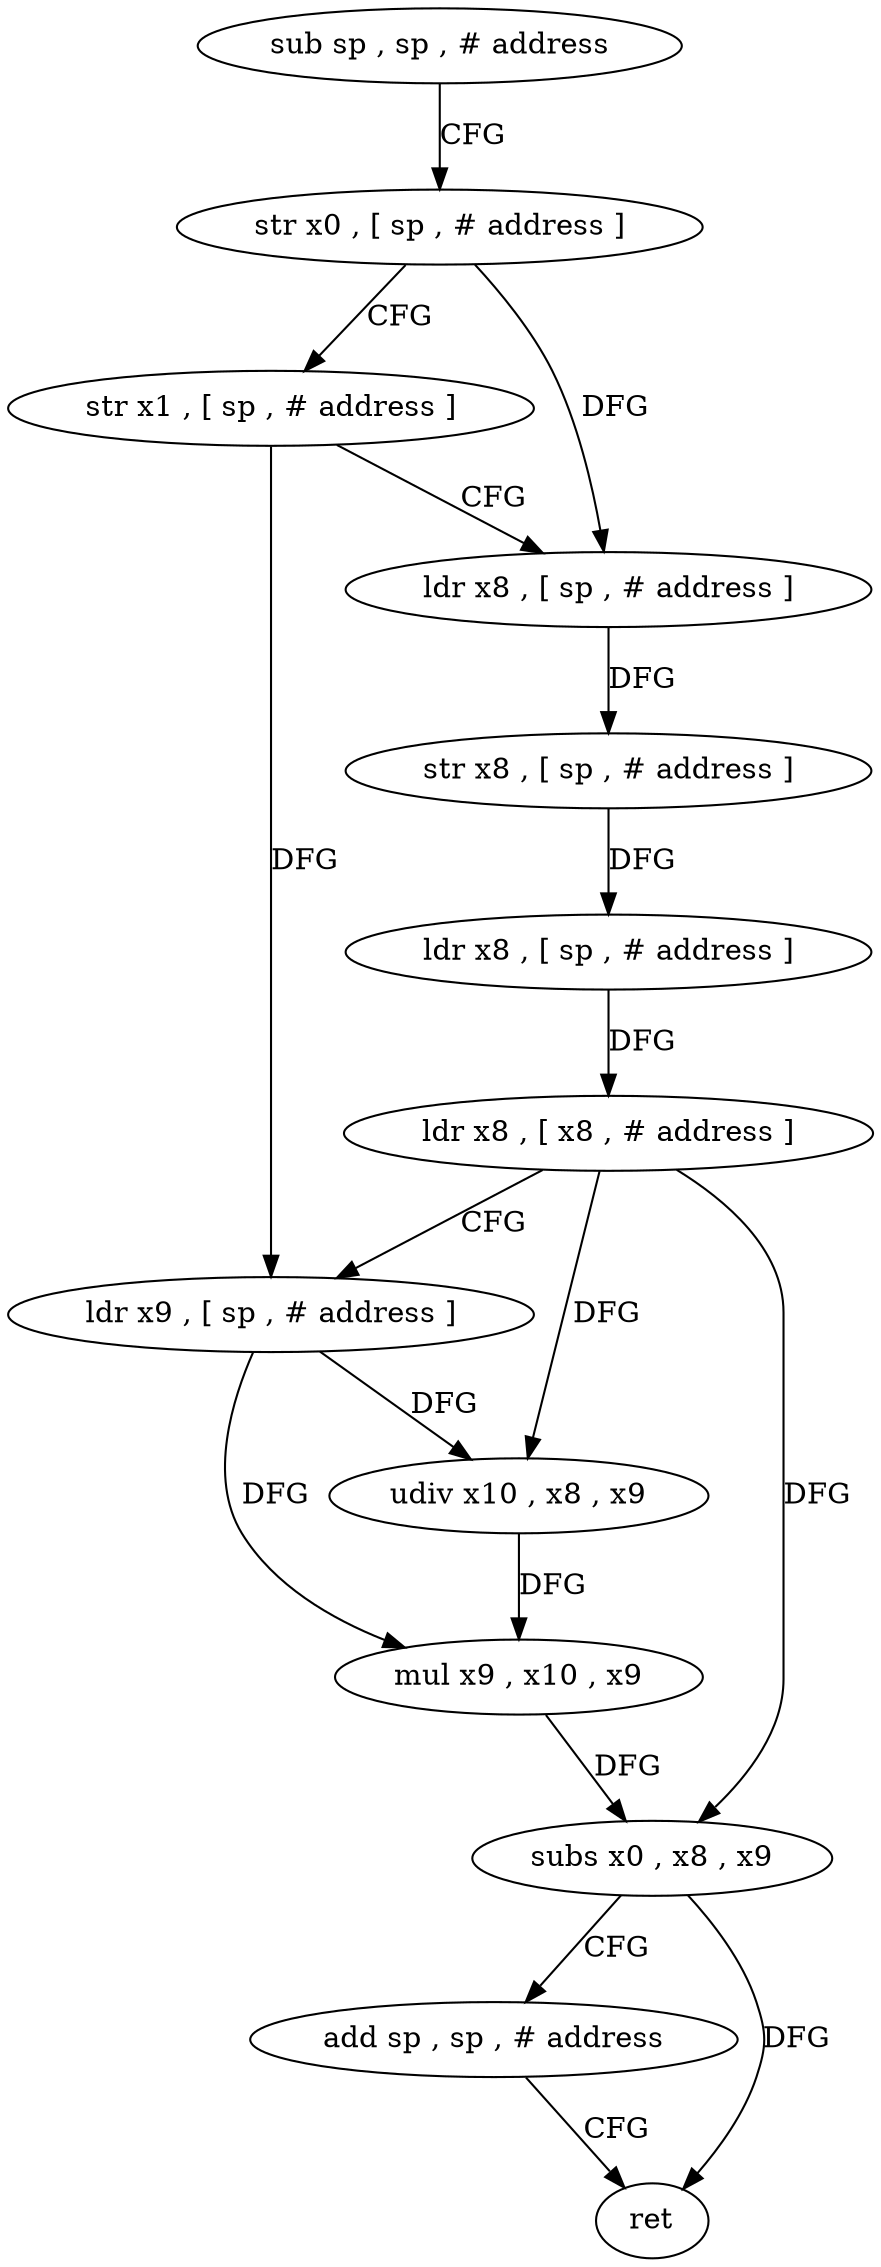 digraph "func" {
"4224240" [label = "sub sp , sp , # address" ]
"4224244" [label = "str x0 , [ sp , # address ]" ]
"4224248" [label = "str x1 , [ sp , # address ]" ]
"4224252" [label = "ldr x8 , [ sp , # address ]" ]
"4224256" [label = "str x8 , [ sp , # address ]" ]
"4224260" [label = "ldr x8 , [ sp , # address ]" ]
"4224264" [label = "ldr x8 , [ x8 , # address ]" ]
"4224268" [label = "ldr x9 , [ sp , # address ]" ]
"4224272" [label = "udiv x10 , x8 , x9" ]
"4224276" [label = "mul x9 , x10 , x9" ]
"4224280" [label = "subs x0 , x8 , x9" ]
"4224284" [label = "add sp , sp , # address" ]
"4224288" [label = "ret" ]
"4224240" -> "4224244" [ label = "CFG" ]
"4224244" -> "4224248" [ label = "CFG" ]
"4224244" -> "4224252" [ label = "DFG" ]
"4224248" -> "4224252" [ label = "CFG" ]
"4224248" -> "4224268" [ label = "DFG" ]
"4224252" -> "4224256" [ label = "DFG" ]
"4224256" -> "4224260" [ label = "DFG" ]
"4224260" -> "4224264" [ label = "DFG" ]
"4224264" -> "4224268" [ label = "CFG" ]
"4224264" -> "4224272" [ label = "DFG" ]
"4224264" -> "4224280" [ label = "DFG" ]
"4224268" -> "4224272" [ label = "DFG" ]
"4224268" -> "4224276" [ label = "DFG" ]
"4224272" -> "4224276" [ label = "DFG" ]
"4224276" -> "4224280" [ label = "DFG" ]
"4224280" -> "4224284" [ label = "CFG" ]
"4224280" -> "4224288" [ label = "DFG" ]
"4224284" -> "4224288" [ label = "CFG" ]
}
